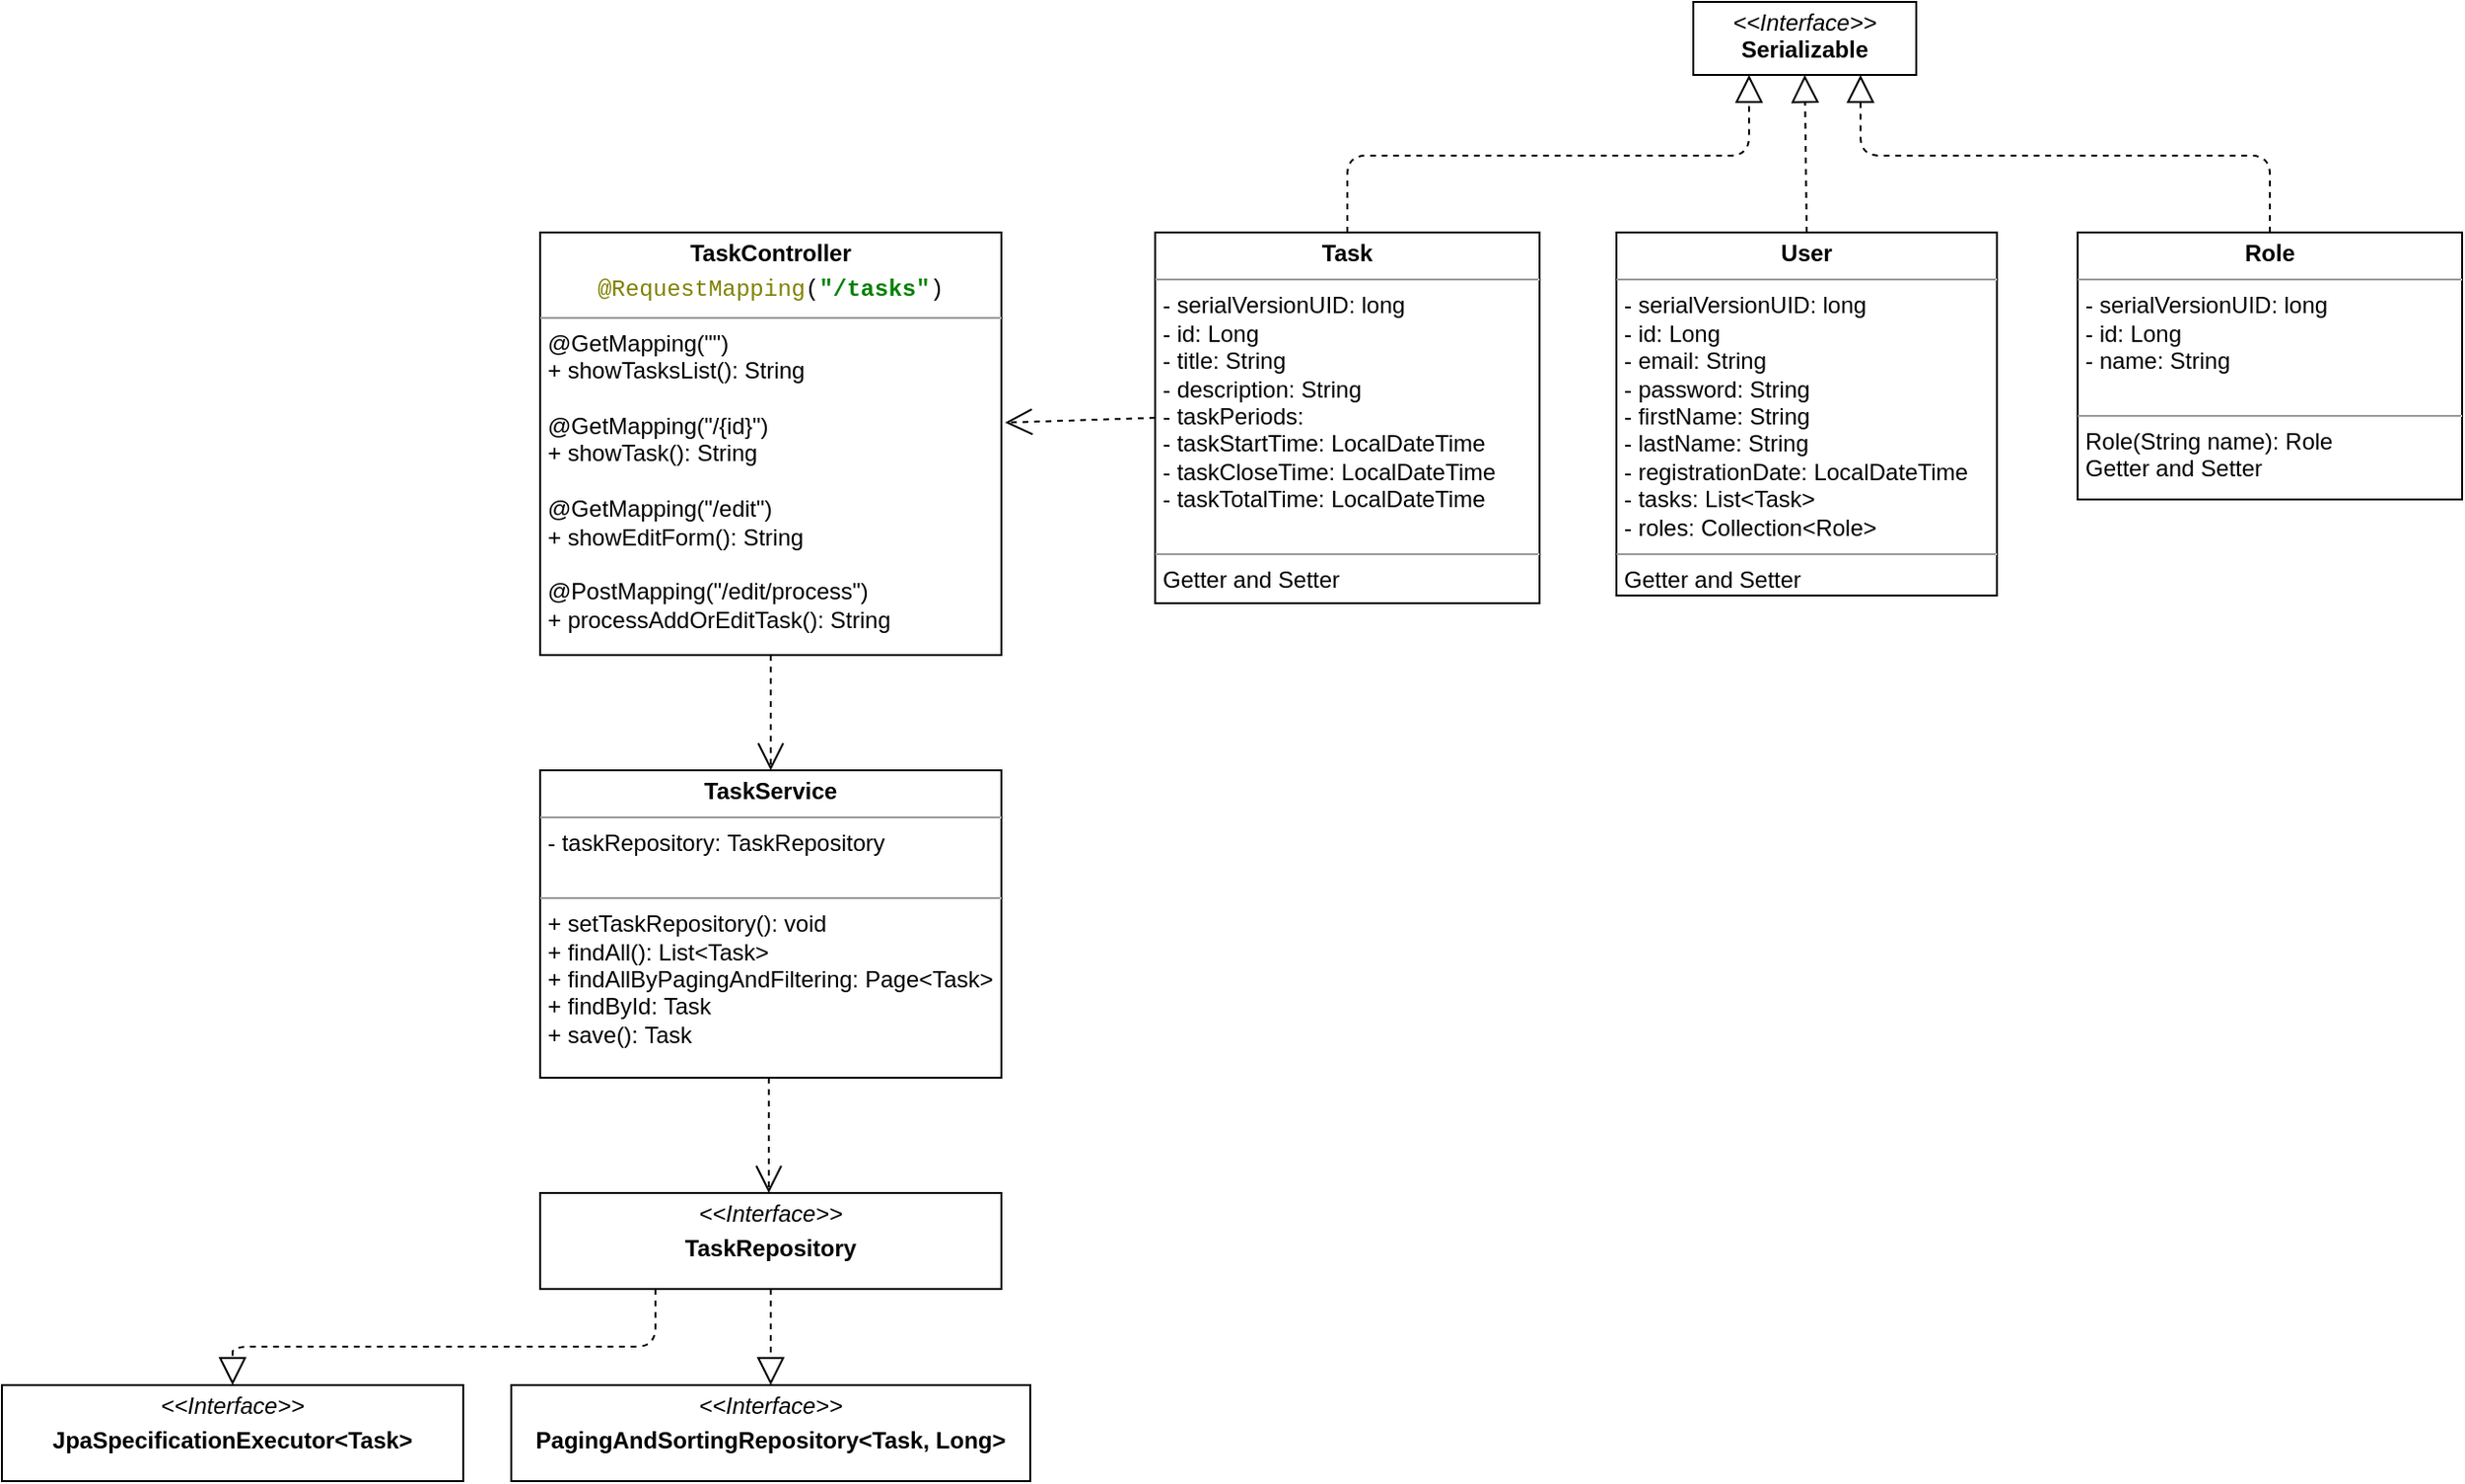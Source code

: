 <mxfile version="12.3.6" type="github" pages="1">
  <diagram name="Page-1" id="c4acf3e9-155e-7222-9cf6-157b1a14988f">
    <mxGraphModel dx="1954" dy="1116" grid="1" gridSize="10" guides="1" tooltips="1" connect="1" arrows="1" fold="1" page="1" pageScale="1" pageWidth="850" pageHeight="1100" background="#ffffff" math="0" shadow="0">
      <root>
        <mxCell id="0"/>
        <mxCell id="1" parent="0"/>
        <mxCell id="HFQ97VwPEQfnudCqEf2Y-3" value="&lt;p style=&quot;margin: 0px ; margin-top: 4px ; text-align: center&quot;&gt;&lt;b&gt;Task&lt;/b&gt;&lt;/p&gt;&lt;hr size=&quot;1&quot;&gt;&lt;p style=&quot;margin: 0px ; margin-left: 4px&quot;&gt;-&amp;nbsp;serialVersionUID: long&lt;br&gt;&lt;/p&gt;&lt;p style=&quot;margin: 0px ; margin-left: 4px&quot;&gt;- id: Long&lt;br&gt;- title: String&lt;/p&gt;&lt;p style=&quot;margin: 0px ; margin-left: 4px&quot;&gt;- description: String&lt;br&gt;&lt;/p&gt;&lt;p style=&quot;margin: 0px ; margin-left: 4px&quot;&gt;- taskPeriods:&amp;nbsp;&lt;/p&gt;&lt;p style=&quot;margin: 0px ; margin-left: 4px&quot;&gt;- taskStartTime:&amp;nbsp;LocalDateTime&lt;/p&gt;&lt;p style=&quot;margin: 0px 0px 0px 4px&quot;&gt;-&amp;nbsp;taskCloseTime:&amp;nbsp;LocalDateTime&lt;br&gt;&lt;/p&gt;&lt;p style=&quot;margin: 0px 0px 0px 4px&quot;&gt;- taskTotalTime:&amp;nbsp;LocalDateTime&lt;/p&gt;&lt;p style=&quot;margin: 0px ; margin-left: 4px&quot;&gt;&lt;br&gt;&lt;/p&gt;&lt;hr size=&quot;1&quot;&gt;&lt;p style=&quot;margin: 0px ; margin-left: 4px&quot;&gt;Getter and Setter&lt;br&gt;&lt;/p&gt;" style="verticalAlign=top;align=left;overflow=fill;fontSize=12;fontFamily=Helvetica;html=1;rounded=0;shadow=0;comic=0;labelBackgroundColor=none;strokeWidth=1" parent="1" vertex="1">
          <mxGeometry x="1400" y="200" width="200" height="193" as="geometry"/>
        </mxCell>
        <mxCell id="bEj4VvZHbOUX5TiOkB1W-1" value="&lt;p style=&quot;margin: 0px ; margin-top: 4px ; text-align: center&quot;&gt;&lt;b&gt;User&lt;/b&gt;&lt;/p&gt;&lt;hr size=&quot;1&quot;&gt;&lt;p style=&quot;margin: 0px ; margin-left: 4px&quot;&gt;-&amp;nbsp;serialVersionUID: long&lt;/p&gt;&lt;p style=&quot;margin: 0px ; margin-left: 4px&quot;&gt;- id: Long&lt;br&gt;- email: String&lt;/p&gt;&lt;p style=&quot;margin: 0px ; margin-left: 4px&quot;&gt;- password: String&lt;br&gt;&lt;/p&gt;&lt;p style=&quot;margin: 0px ; margin-left: 4px&quot;&gt;- firstName:&amp;nbsp;String&lt;/p&gt;&lt;p style=&quot;margin: 0px ; margin-left: 4px&quot;&gt;- lastName: String&lt;br&gt;&lt;/p&gt;&lt;p style=&quot;margin: 0px ; margin-left: 4px&quot;&gt;-&amp;nbsp;registrationDate:&amp;nbsp;LocalDateTime&lt;/p&gt;&lt;p style=&quot;margin: 0px ; margin-left: 4px&quot;&gt;-&amp;nbsp;tasks:&amp;nbsp;List&amp;lt;Task&amp;gt;&lt;/p&gt;&lt;p style=&quot;margin: 0px ; margin-left: 4px&quot;&gt;-&amp;nbsp;roles:&amp;nbsp;Collection&amp;lt;Role&amp;gt;&amp;nbsp;&lt;/p&gt;&lt;hr size=&quot;1&quot;&gt;&lt;p style=&quot;margin: 0px ; margin-left: 4px&quot;&gt;Getter and Setter&lt;/p&gt;" style="verticalAlign=top;align=left;overflow=fill;fontSize=12;fontFamily=Helvetica;html=1;rounded=0;shadow=0;comic=0;labelBackgroundColor=none;strokeWidth=1" parent="1" vertex="1">
          <mxGeometry x="1640" y="200" width="198" height="189" as="geometry"/>
        </mxCell>
        <mxCell id="bEj4VvZHbOUX5TiOkB1W-2" value="&lt;p style=&quot;margin: 0px ; margin-top: 4px ; text-align: center&quot;&gt;&lt;b&gt;Role&lt;/b&gt;&lt;/p&gt;&lt;hr size=&quot;1&quot;&gt;&lt;p style=&quot;margin: 0px ; margin-left: 4px&quot;&gt;-&amp;nbsp;serialVersionUID: long&lt;br&gt;&lt;/p&gt;&lt;p style=&quot;margin: 0px ; margin-left: 4px&quot;&gt;- id: Long&lt;br&gt;- name: String&lt;/p&gt;&lt;p style=&quot;margin: 0px ; margin-left: 4px&quot;&gt;&lt;br&gt;&lt;/p&gt;&lt;hr size=&quot;1&quot;&gt;&lt;p style=&quot;margin: 0px ; margin-left: 4px&quot;&gt;Role(String name): Role&lt;/p&gt;&lt;p style=&quot;margin: 0px ; margin-left: 4px&quot;&gt;Getter and Setter&lt;br&gt;&lt;/p&gt;" style="verticalAlign=top;align=left;overflow=fill;fontSize=12;fontFamily=Helvetica;html=1;rounded=0;shadow=0;comic=0;labelBackgroundColor=none;strokeWidth=1" parent="1" vertex="1">
          <mxGeometry x="1880" y="200" width="200" height="139" as="geometry"/>
        </mxCell>
        <mxCell id="bEj4VvZHbOUX5TiOkB1W-3" value="&lt;p style=&quot;margin: 0px ; margin-top: 4px ; text-align: center&quot;&gt;&lt;i&gt;&amp;lt;&amp;lt;Interface&amp;gt;&amp;gt;&lt;/i&gt;&lt;br&gt;&lt;b&gt;Serializable&lt;/b&gt;&lt;br&gt;&lt;/p&gt;&lt;p style=&quot;margin: 0px ; margin-left: 4px&quot;&gt;&lt;br&gt;&lt;/p&gt;" style="verticalAlign=top;align=left;overflow=fill;fontSize=12;fontFamily=Helvetica;html=1;rounded=0;shadow=0;comic=0;labelBackgroundColor=none;strokeWidth=1" parent="1" vertex="1">
          <mxGeometry x="1680" y="80" width="116" height="38" as="geometry"/>
        </mxCell>
        <mxCell id="bEj4VvZHbOUX5TiOkB1W-7" value="" style="endArrow=block;dashed=1;endFill=0;endSize=12;html=1;entryX=0.5;entryY=1;entryDx=0;entryDy=0;exitX=0.5;exitY=0;exitDx=0;exitDy=0;" parent="1" source="bEj4VvZHbOUX5TiOkB1W-1" target="bEj4VvZHbOUX5TiOkB1W-3" edge="1">
          <mxGeometry width="160" relative="1" as="geometry">
            <mxPoint x="1650" y="350" as="sourcePoint"/>
            <mxPoint x="1810" y="350" as="targetPoint"/>
          </mxGeometry>
        </mxCell>
        <mxCell id="bEj4VvZHbOUX5TiOkB1W-8" value="" style="endArrow=block;dashed=1;endFill=0;endSize=12;html=1;entryX=0.25;entryY=1;entryDx=0;entryDy=0;exitX=0.5;exitY=0;exitDx=0;exitDy=0;" parent="1" source="HFQ97VwPEQfnudCqEf2Y-3" target="bEj4VvZHbOUX5TiOkB1W-3" edge="1">
          <mxGeometry width="160" relative="1" as="geometry">
            <mxPoint x="1550" y="162" as="sourcePoint"/>
            <mxPoint x="1550" y="80" as="targetPoint"/>
            <Array as="points">
              <mxPoint x="1500" y="160"/>
              <mxPoint x="1709" y="160"/>
            </Array>
          </mxGeometry>
        </mxCell>
        <mxCell id="bEj4VvZHbOUX5TiOkB1W-9" value="" style="endArrow=block;dashed=1;endFill=0;endSize=12;html=1;entryX=0.75;entryY=1;entryDx=0;entryDy=0;exitX=0.5;exitY=0;exitDx=0;exitDy=0;" parent="1" source="bEj4VvZHbOUX5TiOkB1W-2" target="bEj4VvZHbOUX5TiOkB1W-3" edge="1">
          <mxGeometry width="160" relative="1" as="geometry">
            <mxPoint x="1510" y="207" as="sourcePoint"/>
            <mxPoint x="1719" y="128" as="targetPoint"/>
            <Array as="points">
              <mxPoint x="1980" y="160"/>
              <mxPoint x="1767" y="160"/>
            </Array>
          </mxGeometry>
        </mxCell>
        <mxCell id="p1zxhsOwK3BBwGgUH6BD-1" value="&lt;p style=&quot;margin: 0px ; margin-top: 4px ; text-align: center&quot;&gt;&lt;b&gt;TaskController&lt;/b&gt;&lt;/p&gt;&lt;p style=&quot;margin: 0px ; margin-top: 4px ; text-align: center&quot;&gt;&lt;span style=&quot;font-family: &amp;#34;courier new&amp;#34; ; text-align: left ; color: rgb(128 , 128 , 0)&quot;&gt;@RequestMapping&lt;/span&gt;&lt;span style=&quot;background-color: rgb(255 , 255 , 255) ; font-family: &amp;#34;courier new&amp;#34; ; text-align: left&quot;&gt;(&lt;/span&gt;&lt;span style=&quot;font-family: &amp;#34;courier new&amp;#34; ; text-align: left ; color: rgb(0 , 128 , 0) ; font-weight: bold&quot;&gt;&quot;/tasks&quot;&lt;/span&gt;&lt;span style=&quot;background-color: rgb(255 , 255 , 255) ; font-family: &amp;#34;courier new&amp;#34; ; text-align: left&quot;&gt;)&lt;/span&gt;&lt;/p&gt;&lt;hr size=&quot;1&quot;&gt;&lt;p style=&quot;margin: 0px ; margin-left: 4px&quot;&gt;@GetMapping(&quot;&quot;)&lt;br&gt;&lt;/p&gt;&lt;p style=&quot;margin: 0px ; margin-left: 4px&quot;&gt;+ showTasksList(): String&lt;br&gt;&lt;/p&gt;&lt;p style=&quot;margin: 0px ; margin-left: 4px&quot;&gt;&lt;br&gt;&lt;/p&gt;&lt;p style=&quot;margin: 0px ; margin-left: 4px&quot;&gt;@GetMapping(&quot;/{id}&quot;)&lt;br&gt;&lt;/p&gt;&lt;p style=&quot;margin: 0px ; margin-left: 4px&quot;&gt;+&amp;nbsp;showTask(): String&lt;/p&gt;&lt;p style=&quot;margin: 0px ; margin-left: 4px&quot;&gt;&lt;br&gt;&lt;/p&gt;&lt;p style=&quot;margin: 0px ; margin-left: 4px&quot;&gt;@GetMapping(&quot;/edit&quot;)&lt;br&gt;&lt;/p&gt;&lt;p style=&quot;margin: 0px ; margin-left: 4px&quot;&gt;+&amp;nbsp;showEditForm(): String&lt;/p&gt;&lt;p style=&quot;margin: 0px ; margin-left: 4px&quot;&gt;&lt;br&gt;&lt;/p&gt;&lt;p style=&quot;margin: 0px ; margin-left: 4px&quot;&gt;@PostMapping(&quot;/edit/process&quot;)&lt;br&gt;&lt;/p&gt;&lt;p style=&quot;margin: 0px ; margin-left: 4px&quot;&gt;+&amp;nbsp;processAddOrEditTask():&amp;nbsp;String&lt;/p&gt;&lt;p style=&quot;margin: 0px ; margin-left: 4px&quot;&gt;&lt;br&gt;&lt;/p&gt;" style="verticalAlign=top;align=left;overflow=fill;fontSize=12;fontFamily=Helvetica;html=1;rounded=0;shadow=0;comic=0;labelBackgroundColor=none;strokeWidth=1" vertex="1" parent="1">
          <mxGeometry x="1080" y="200" width="240" height="220" as="geometry"/>
        </mxCell>
        <mxCell id="p1zxhsOwK3BBwGgUH6BD-2" value="&lt;p style=&quot;margin: 0px ; margin-top: 4px ; text-align: center&quot;&gt;&lt;b&gt;TaskService&lt;/b&gt;&lt;/p&gt;&lt;hr size=&quot;1&quot;&gt;&lt;p style=&quot;margin: 0px ; margin-left: 4px&quot;&gt;-&amp;nbsp;taskRepository:&amp;nbsp;TaskRepository&lt;/p&gt;&lt;p style=&quot;margin: 0px ; margin-left: 4px&quot;&gt;&lt;br&gt;&lt;/p&gt;&lt;hr size=&quot;1&quot;&gt;&lt;p style=&quot;margin: 0px ; margin-left: 4px&quot;&gt;+&amp;nbsp;setTaskRepository():&amp;nbsp;void&lt;/p&gt;&lt;p style=&quot;margin: 0px ; margin-left: 4px&quot;&gt;+&amp;nbsp;findAll(): List&amp;lt;Task&amp;gt;&amp;nbsp;&lt;/p&gt;&lt;p style=&quot;margin: 0px ; margin-left: 4px&quot;&gt;+&amp;nbsp;findAllByPagingAndFiltering:&amp;nbsp;Page&amp;lt;Task&amp;gt;&lt;/p&gt;&lt;p style=&quot;margin: 0px ; margin-left: 4px&quot;&gt;+&amp;nbsp;findById:&amp;nbsp;Task&lt;/p&gt;&lt;p style=&quot;margin: 0px ; margin-left: 4px&quot;&gt;+&amp;nbsp;save():&amp;nbsp;Task&lt;/p&gt;" style="verticalAlign=top;align=left;overflow=fill;fontSize=12;fontFamily=Helvetica;html=1;rounded=0;shadow=0;comic=0;labelBackgroundColor=none;strokeWidth=1" vertex="1" parent="1">
          <mxGeometry x="1080" y="480" width="240" height="160" as="geometry"/>
        </mxCell>
        <mxCell id="p1zxhsOwK3BBwGgUH6BD-3" value="&lt;p style=&quot;margin: 0px ; margin-top: 4px ; text-align: center&quot;&gt;&lt;i&gt;&amp;lt;&amp;lt;Interface&amp;gt;&amp;gt;&lt;/i&gt;&lt;br&gt;&lt;/p&gt;&lt;p style=&quot;margin: 0px ; margin-top: 4px ; text-align: center&quot;&gt;&lt;b&gt;TaskRepository&lt;/b&gt;&lt;br&gt;&lt;/p&gt;&lt;p style=&quot;margin: 0px ; margin-left: 4px&quot;&gt;&lt;br&gt;&lt;/p&gt;" style="verticalAlign=top;align=left;overflow=fill;fontSize=12;fontFamily=Helvetica;html=1;rounded=0;shadow=0;comic=0;labelBackgroundColor=none;strokeWidth=1" vertex="1" parent="1">
          <mxGeometry x="1080" y="700" width="240" height="50" as="geometry"/>
        </mxCell>
        <mxCell id="p1zxhsOwK3BBwGgUH6BD-4" value="&lt;p style=&quot;margin: 0px ; margin-top: 4px ; text-align: center&quot;&gt;&lt;i&gt;&amp;lt;&amp;lt;Interface&amp;gt;&amp;gt;&lt;/i&gt;&lt;br&gt;&lt;/p&gt;&lt;p style=&quot;margin: 0px ; margin-top: 4px ; text-align: center&quot;&gt;&lt;b&gt;PagingAndSortingRepository&amp;lt;Task, Long&amp;gt;&lt;/b&gt;&lt;br&gt;&lt;/p&gt;&lt;p style=&quot;margin: 0px ; margin-left: 4px&quot;&gt;&lt;br&gt;&lt;/p&gt;" style="verticalAlign=top;align=left;overflow=fill;fontSize=12;fontFamily=Helvetica;html=1;rounded=0;shadow=0;comic=0;labelBackgroundColor=none;strokeWidth=1" vertex="1" parent="1">
          <mxGeometry x="1065" y="800" width="270" height="50" as="geometry"/>
        </mxCell>
        <mxCell id="p1zxhsOwK3BBwGgUH6BD-5" value="&lt;p style=&quot;margin: 0px ; margin-top: 4px ; text-align: center&quot;&gt;&lt;i&gt;&amp;lt;&amp;lt;Interface&amp;gt;&amp;gt;&lt;/i&gt;&lt;br&gt;&lt;/p&gt;&lt;p style=&quot;margin: 0px ; margin-top: 4px ; text-align: center&quot;&gt;&lt;b&gt;JpaSpecificationExecutor&amp;lt;Task&amp;gt;&lt;/b&gt;&lt;br&gt;&lt;/p&gt;&lt;p style=&quot;margin: 0px ; margin-left: 4px&quot;&gt;&lt;br&gt;&lt;/p&gt;" style="verticalAlign=top;align=left;overflow=fill;fontSize=12;fontFamily=Helvetica;html=1;rounded=0;shadow=0;comic=0;labelBackgroundColor=none;strokeWidth=1" vertex="1" parent="1">
          <mxGeometry x="800" y="800" width="240" height="50" as="geometry"/>
        </mxCell>
        <mxCell id="p1zxhsOwK3BBwGgUH6BD-8" value="" style="endArrow=block;dashed=1;endFill=0;endSize=12;html=1;entryX=0.5;entryY=0;entryDx=0;entryDy=0;exitX=0.25;exitY=1;exitDx=0;exitDy=0;" edge="1" parent="1" source="p1zxhsOwK3BBwGgUH6BD-3" target="p1zxhsOwK3BBwGgUH6BD-5">
          <mxGeometry width="160" relative="1" as="geometry">
            <mxPoint x="800" y="870" as="sourcePoint"/>
            <mxPoint x="960" y="870" as="targetPoint"/>
            <Array as="points">
              <mxPoint x="1140" y="780"/>
              <mxPoint x="920" y="780"/>
            </Array>
          </mxGeometry>
        </mxCell>
        <mxCell id="p1zxhsOwK3BBwGgUH6BD-9" value="" style="endArrow=block;dashed=1;endFill=0;endSize=12;html=1;exitX=0.5;exitY=1;exitDx=0;exitDy=0;entryX=0.5;entryY=0;entryDx=0;entryDy=0;" edge="1" parent="1" source="p1zxhsOwK3BBwGgUH6BD-3" target="p1zxhsOwK3BBwGgUH6BD-4">
          <mxGeometry width="160" relative="1" as="geometry">
            <mxPoint x="800" y="870" as="sourcePoint"/>
            <mxPoint x="960" y="870" as="targetPoint"/>
          </mxGeometry>
        </mxCell>
        <mxCell id="p1zxhsOwK3BBwGgUH6BD-13" value="" style="endArrow=open;endFill=1;endSize=12;html=1;dashed=1;exitX=0;exitY=0.5;exitDx=0;exitDy=0;entryX=1.008;entryY=0.45;entryDx=0;entryDy=0;entryPerimeter=0;" edge="1" parent="1" source="HFQ97VwPEQfnudCqEf2Y-3" target="p1zxhsOwK3BBwGgUH6BD-1">
          <mxGeometry width="160" relative="1" as="geometry">
            <mxPoint x="800" y="870" as="sourcePoint"/>
            <mxPoint x="960" y="870" as="targetPoint"/>
          </mxGeometry>
        </mxCell>
        <mxCell id="p1zxhsOwK3BBwGgUH6BD-14" value="" style="endArrow=open;endFill=1;endSize=12;html=1;dashed=1;exitX=0.5;exitY=1;exitDx=0;exitDy=0;entryX=0.5;entryY=0;entryDx=0;entryDy=0;" edge="1" parent="1" source="p1zxhsOwK3BBwGgUH6BD-1" target="p1zxhsOwK3BBwGgUH6BD-2">
          <mxGeometry width="160" relative="1" as="geometry">
            <mxPoint x="1178" y="440" as="sourcePoint"/>
            <mxPoint x="1099.92" y="442.5" as="targetPoint"/>
          </mxGeometry>
        </mxCell>
        <mxCell id="p1zxhsOwK3BBwGgUH6BD-15" value="" style="endArrow=open;endFill=1;endSize=12;html=1;dashed=1;exitX=0.5;exitY=1;exitDx=0;exitDy=0;entryX=0.5;entryY=0;entryDx=0;entryDy=0;" edge="1" parent="1">
          <mxGeometry width="160" relative="1" as="geometry">
            <mxPoint x="1199" y="640" as="sourcePoint"/>
            <mxPoint x="1199" y="700" as="targetPoint"/>
          </mxGeometry>
        </mxCell>
      </root>
    </mxGraphModel>
  </diagram>
</mxfile>
